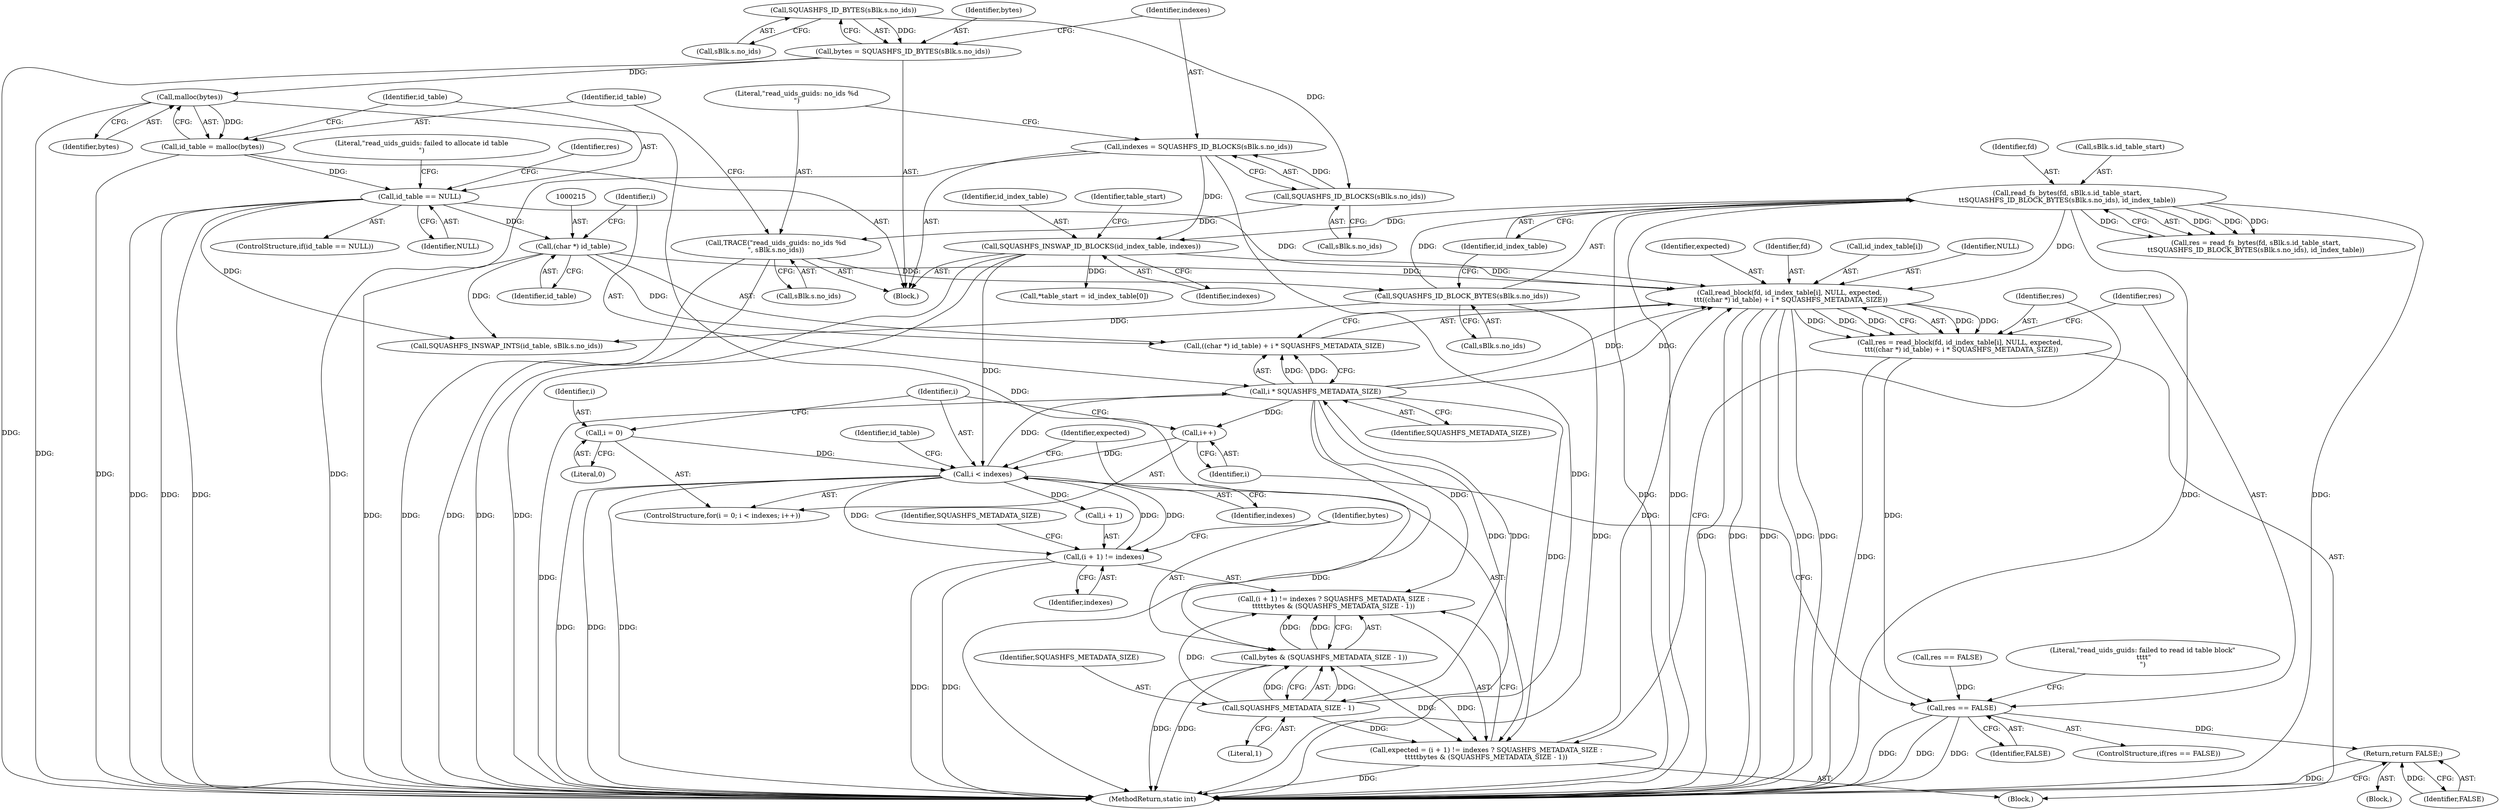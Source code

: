 digraph "0_squashfs-tools_f95864afe8833fe3ad782d714b41378e860977b1_3@API" {
"1000206" [label="(Call,read_block(fd, id_index_table[i], NULL, expected,\n \t\t\t((char *) id_table) + i * SQUASHFS_METADATA_SIZE))"];
"1000147" [label="(Call,read_fs_bytes(fd, sBlk.s.id_table_start,\n\t\tSQUASHFS_ID_BLOCK_BYTES(sBlk.s.no_ids), id_index_table))"];
"1000154" [label="(Call,SQUASHFS_ID_BLOCK_BYTES(sBlk.s.no_ids))"];
"1000125" [label="(Call,TRACE(\"read_uids_guids: no_ids %d\n\", sBlk.s.no_ids))"];
"1000118" [label="(Call,SQUASHFS_ID_BLOCKS(sBlk.s.no_ids))"];
"1000109" [label="(Call,SQUASHFS_ID_BYTES(sBlk.s.no_ids))"];
"1000170" [label="(Call,SQUASHFS_INSWAP_ID_BLOCKS(id_index_table, indexes))"];
"1000116" [label="(Call,indexes = SQUASHFS_ID_BLOCKS(sBlk.s.no_ids))"];
"1000137" [label="(Call,id_table == NULL)"];
"1000132" [label="(Call,id_table = malloc(bytes))"];
"1000134" [label="(Call,malloc(bytes))"];
"1000107" [label="(Call,bytes = SQUASHFS_ID_BYTES(sBlk.s.no_ids))"];
"1000190" [label="(Call,expected = (i + 1) != indexes ? SQUASHFS_METADATA_SIZE :\n\t\t\t\t\tbytes & (SQUASHFS_METADATA_SIZE - 1))"];
"1000217" [label="(Call,i * SQUASHFS_METADATA_SIZE)"];
"1000183" [label="(Call,i < indexes)"];
"1000186" [label="(Call,i++)"];
"1000180" [label="(Call,i = 0)"];
"1000193" [label="(Call,(i + 1) != indexes)"];
"1000201" [label="(Call,SQUASHFS_METADATA_SIZE - 1)"];
"1000199" [label="(Call,bytes & (SQUASHFS_METADATA_SIZE - 1))"];
"1000214" [label="(Call,(char *) id_table)"];
"1000204" [label="(Call,res = read_block(fd, id_index_table[i], NULL, expected,\n \t\t\t((char *) id_table) + i * SQUASHFS_METADATA_SIZE))"];
"1000221" [label="(Call,res == FALSE)"];
"1000227" [label="(Return,return FALSE;)"];
"1000108" [label="(Identifier,bytes)"];
"1000116" [label="(Call,indexes = SQUASHFS_ID_BLOCKS(sBlk.s.no_ids))"];
"1000226" [label="(Literal,\"read_uids_guids: failed to read id table block\"\n \t\t\t\t\"\n\")"];
"1000206" [label="(Call,read_block(fd, id_index_table[i], NULL, expected,\n \t\t\t((char *) id_table) + i * SQUASHFS_METADATA_SIZE))"];
"1000184" [label="(Identifier,i)"];
"1000109" [label="(Call,SQUASHFS_ID_BYTES(sBlk.s.no_ids))"];
"1000142" [label="(Literal,\"read_uids_guids: failed to allocate id table\n\")"];
"1000117" [label="(Identifier,indexes)"];
"1000125" [label="(Call,TRACE(\"read_uids_guids: no_ids %d\n\", sBlk.s.no_ids))"];
"1000138" [label="(Identifier,id_table)"];
"1000220" [label="(ControlStructure,if(res == FALSE))"];
"1000219" [label="(Identifier,SQUASHFS_METADATA_SIZE)"];
"1000204" [label="(Call,res = read_block(fd, id_index_table[i], NULL, expected,\n \t\t\t((char *) id_table) + i * SQUASHFS_METADATA_SIZE))"];
"1000145" [label="(Call,res = read_fs_bytes(fd, sBlk.s.id_table_start,\n\t\tSQUASHFS_ID_BLOCK_BYTES(sBlk.s.no_ids), id_index_table))"];
"1000170" [label="(Call,SQUASHFS_INSWAP_ID_BLOCKS(id_index_table, indexes))"];
"1000199" [label="(Call,bytes & (SQUASHFS_METADATA_SIZE - 1))"];
"1000179" [label="(ControlStructure,for(i = 0; i < indexes; i++))"];
"1000182" [label="(Literal,0)"];
"1000221" [label="(Call,res == FALSE)"];
"1000223" [label="(Identifier,FALSE)"];
"1000197" [label="(Identifier,indexes)"];
"1000136" [label="(ControlStructure,if(id_table == NULL))"];
"1000110" [label="(Call,sBlk.s.no_ids)"];
"1000180" [label="(Call,i = 0)"];
"1000194" [label="(Call,i + 1)"];
"1000127" [label="(Call,sBlk.s.no_ids)"];
"1000212" [label="(Identifier,expected)"];
"1000205" [label="(Identifier,res)"];
"1000119" [label="(Call,sBlk.s.no_ids)"];
"1000213" [label="(Call,((char *) id_table) + i * SQUASHFS_METADATA_SIZE)"];
"1000207" [label="(Identifier,fd)"];
"1000133" [label="(Identifier,id_table)"];
"1000118" [label="(Call,SQUASHFS_ID_BLOCKS(sBlk.s.no_ids))"];
"1000193" [label="(Call,(i + 1) != indexes)"];
"1000135" [label="(Identifier,bytes)"];
"1000230" [label="(Identifier,id_table)"];
"1000173" [label="(Call,*table_start = id_index_table[0])"];
"1000191" [label="(Identifier,expected)"];
"1000190" [label="(Call,expected = (i + 1) != indexes ? SQUASHFS_METADATA_SIZE :\n\t\t\t\t\tbytes & (SQUASHFS_METADATA_SIZE - 1))"];
"1000186" [label="(Call,i++)"];
"1000208" [label="(Call,id_index_table[i])"];
"1000147" [label="(Call,read_fs_bytes(fd, sBlk.s.id_table_start,\n\t\tSQUASHFS_ID_BLOCK_BYTES(sBlk.s.no_ids), id_index_table))"];
"1000137" [label="(Call,id_table == NULL)"];
"1000187" [label="(Identifier,i)"];
"1000211" [label="(Identifier,NULL)"];
"1000227" [label="(Return,return FALSE;)"];
"1000200" [label="(Identifier,bytes)"];
"1000216" [label="(Identifier,id_table)"];
"1000149" [label="(Call,sBlk.s.id_table_start)"];
"1000238" [label="(MethodReturn,static int)"];
"1000175" [label="(Identifier,table_start)"];
"1000172" [label="(Identifier,indexes)"];
"1000198" [label="(Identifier,SQUASHFS_METADATA_SIZE)"];
"1000217" [label="(Call,i * SQUASHFS_METADATA_SIZE)"];
"1000183" [label="(Call,i < indexes)"];
"1000192" [label="(Call,(i + 1) != indexes ? SQUASHFS_METADATA_SIZE :\n\t\t\t\t\tbytes & (SQUASHFS_METADATA_SIZE - 1))"];
"1000222" [label="(Identifier,res)"];
"1000224" [label="(Block,)"];
"1000228" [label="(Identifier,FALSE)"];
"1000218" [label="(Identifier,i)"];
"1000107" [label="(Call,bytes = SQUASHFS_ID_BYTES(sBlk.s.no_ids))"];
"1000214" [label="(Call,(char *) id_table)"];
"1000185" [label="(Identifier,indexes)"];
"1000201" [label="(Call,SQUASHFS_METADATA_SIZE - 1)"];
"1000181" [label="(Identifier,i)"];
"1000134" [label="(Call,malloc(bytes))"];
"1000203" [label="(Literal,1)"];
"1000148" [label="(Identifier,fd)"];
"1000155" [label="(Call,sBlk.s.no_ids)"];
"1000171" [label="(Identifier,id_index_table)"];
"1000154" [label="(Call,SQUASHFS_ID_BLOCK_BYTES(sBlk.s.no_ids))"];
"1000160" [label="(Identifier,id_index_table)"];
"1000103" [label="(Block,)"];
"1000139" [label="(Identifier,NULL)"];
"1000202" [label="(Identifier,SQUASHFS_METADATA_SIZE)"];
"1000162" [label="(Call,res == FALSE)"];
"1000126" [label="(Literal,\"read_uids_guids: no_ids %d\n\")"];
"1000146" [label="(Identifier,res)"];
"1000132" [label="(Call,id_table = malloc(bytes))"];
"1000229" [label="(Call,SQUASHFS_INSWAP_INTS(id_table, sBlk.s.no_ids))"];
"1000188" [label="(Block,)"];
"1000206" -> "1000204"  [label="AST: "];
"1000206" -> "1000213"  [label="CFG: "];
"1000207" -> "1000206"  [label="AST: "];
"1000208" -> "1000206"  [label="AST: "];
"1000211" -> "1000206"  [label="AST: "];
"1000212" -> "1000206"  [label="AST: "];
"1000213" -> "1000206"  [label="AST: "];
"1000204" -> "1000206"  [label="CFG: "];
"1000206" -> "1000238"  [label="DDG: "];
"1000206" -> "1000238"  [label="DDG: "];
"1000206" -> "1000238"  [label="DDG: "];
"1000206" -> "1000238"  [label="DDG: "];
"1000206" -> "1000238"  [label="DDG: "];
"1000206" -> "1000204"  [label="DDG: "];
"1000206" -> "1000204"  [label="DDG: "];
"1000206" -> "1000204"  [label="DDG: "];
"1000206" -> "1000204"  [label="DDG: "];
"1000206" -> "1000204"  [label="DDG: "];
"1000147" -> "1000206"  [label="DDG: "];
"1000170" -> "1000206"  [label="DDG: "];
"1000137" -> "1000206"  [label="DDG: "];
"1000190" -> "1000206"  [label="DDG: "];
"1000214" -> "1000206"  [label="DDG: "];
"1000217" -> "1000206"  [label="DDG: "];
"1000217" -> "1000206"  [label="DDG: "];
"1000147" -> "1000145"  [label="AST: "];
"1000147" -> "1000160"  [label="CFG: "];
"1000148" -> "1000147"  [label="AST: "];
"1000149" -> "1000147"  [label="AST: "];
"1000154" -> "1000147"  [label="AST: "];
"1000160" -> "1000147"  [label="AST: "];
"1000145" -> "1000147"  [label="CFG: "];
"1000147" -> "1000238"  [label="DDG: "];
"1000147" -> "1000238"  [label="DDG: "];
"1000147" -> "1000238"  [label="DDG: "];
"1000147" -> "1000238"  [label="DDG: "];
"1000147" -> "1000145"  [label="DDG: "];
"1000147" -> "1000145"  [label="DDG: "];
"1000147" -> "1000145"  [label="DDG: "];
"1000147" -> "1000145"  [label="DDG: "];
"1000154" -> "1000147"  [label="DDG: "];
"1000147" -> "1000170"  [label="DDG: "];
"1000154" -> "1000155"  [label="CFG: "];
"1000155" -> "1000154"  [label="AST: "];
"1000160" -> "1000154"  [label="CFG: "];
"1000154" -> "1000238"  [label="DDG: "];
"1000125" -> "1000154"  [label="DDG: "];
"1000154" -> "1000229"  [label="DDG: "];
"1000125" -> "1000103"  [label="AST: "];
"1000125" -> "1000127"  [label="CFG: "];
"1000126" -> "1000125"  [label="AST: "];
"1000127" -> "1000125"  [label="AST: "];
"1000133" -> "1000125"  [label="CFG: "];
"1000125" -> "1000238"  [label="DDG: "];
"1000125" -> "1000238"  [label="DDG: "];
"1000118" -> "1000125"  [label="DDG: "];
"1000118" -> "1000116"  [label="AST: "];
"1000118" -> "1000119"  [label="CFG: "];
"1000119" -> "1000118"  [label="AST: "];
"1000116" -> "1000118"  [label="CFG: "];
"1000118" -> "1000116"  [label="DDG: "];
"1000109" -> "1000118"  [label="DDG: "];
"1000109" -> "1000107"  [label="AST: "];
"1000109" -> "1000110"  [label="CFG: "];
"1000110" -> "1000109"  [label="AST: "];
"1000107" -> "1000109"  [label="CFG: "];
"1000109" -> "1000107"  [label="DDG: "];
"1000170" -> "1000103"  [label="AST: "];
"1000170" -> "1000172"  [label="CFG: "];
"1000171" -> "1000170"  [label="AST: "];
"1000172" -> "1000170"  [label="AST: "];
"1000175" -> "1000170"  [label="CFG: "];
"1000170" -> "1000238"  [label="DDG: "];
"1000170" -> "1000238"  [label="DDG: "];
"1000116" -> "1000170"  [label="DDG: "];
"1000170" -> "1000173"  [label="DDG: "];
"1000170" -> "1000183"  [label="DDG: "];
"1000116" -> "1000103"  [label="AST: "];
"1000117" -> "1000116"  [label="AST: "];
"1000126" -> "1000116"  [label="CFG: "];
"1000116" -> "1000238"  [label="DDG: "];
"1000116" -> "1000238"  [label="DDG: "];
"1000137" -> "1000136"  [label="AST: "];
"1000137" -> "1000139"  [label="CFG: "];
"1000138" -> "1000137"  [label="AST: "];
"1000139" -> "1000137"  [label="AST: "];
"1000142" -> "1000137"  [label="CFG: "];
"1000146" -> "1000137"  [label="CFG: "];
"1000137" -> "1000238"  [label="DDG: "];
"1000137" -> "1000238"  [label="DDG: "];
"1000137" -> "1000238"  [label="DDG: "];
"1000132" -> "1000137"  [label="DDG: "];
"1000137" -> "1000214"  [label="DDG: "];
"1000137" -> "1000229"  [label="DDG: "];
"1000132" -> "1000103"  [label="AST: "];
"1000132" -> "1000134"  [label="CFG: "];
"1000133" -> "1000132"  [label="AST: "];
"1000134" -> "1000132"  [label="AST: "];
"1000138" -> "1000132"  [label="CFG: "];
"1000132" -> "1000238"  [label="DDG: "];
"1000134" -> "1000132"  [label="DDG: "];
"1000134" -> "1000135"  [label="CFG: "];
"1000135" -> "1000134"  [label="AST: "];
"1000134" -> "1000238"  [label="DDG: "];
"1000107" -> "1000134"  [label="DDG: "];
"1000134" -> "1000199"  [label="DDG: "];
"1000107" -> "1000103"  [label="AST: "];
"1000108" -> "1000107"  [label="AST: "];
"1000117" -> "1000107"  [label="CFG: "];
"1000107" -> "1000238"  [label="DDG: "];
"1000190" -> "1000188"  [label="AST: "];
"1000190" -> "1000192"  [label="CFG: "];
"1000191" -> "1000190"  [label="AST: "];
"1000192" -> "1000190"  [label="AST: "];
"1000205" -> "1000190"  [label="CFG: "];
"1000190" -> "1000238"  [label="DDG: "];
"1000217" -> "1000190"  [label="DDG: "];
"1000201" -> "1000190"  [label="DDG: "];
"1000199" -> "1000190"  [label="DDG: "];
"1000199" -> "1000190"  [label="DDG: "];
"1000217" -> "1000213"  [label="AST: "];
"1000217" -> "1000219"  [label="CFG: "];
"1000218" -> "1000217"  [label="AST: "];
"1000219" -> "1000217"  [label="AST: "];
"1000213" -> "1000217"  [label="CFG: "];
"1000217" -> "1000238"  [label="DDG: "];
"1000217" -> "1000238"  [label="DDG: "];
"1000217" -> "1000186"  [label="DDG: "];
"1000217" -> "1000192"  [label="DDG: "];
"1000217" -> "1000201"  [label="DDG: "];
"1000217" -> "1000213"  [label="DDG: "];
"1000217" -> "1000213"  [label="DDG: "];
"1000183" -> "1000217"  [label="DDG: "];
"1000201" -> "1000217"  [label="DDG: "];
"1000183" -> "1000179"  [label="AST: "];
"1000183" -> "1000185"  [label="CFG: "];
"1000184" -> "1000183"  [label="AST: "];
"1000185" -> "1000183"  [label="AST: "];
"1000191" -> "1000183"  [label="CFG: "];
"1000230" -> "1000183"  [label="CFG: "];
"1000183" -> "1000238"  [label="DDG: "];
"1000183" -> "1000238"  [label="DDG: "];
"1000183" -> "1000238"  [label="DDG: "];
"1000186" -> "1000183"  [label="DDG: "];
"1000180" -> "1000183"  [label="DDG: "];
"1000193" -> "1000183"  [label="DDG: "];
"1000183" -> "1000193"  [label="DDG: "];
"1000183" -> "1000193"  [label="DDG: "];
"1000183" -> "1000194"  [label="DDG: "];
"1000186" -> "1000179"  [label="AST: "];
"1000186" -> "1000187"  [label="CFG: "];
"1000187" -> "1000186"  [label="AST: "];
"1000184" -> "1000186"  [label="CFG: "];
"1000180" -> "1000179"  [label="AST: "];
"1000180" -> "1000182"  [label="CFG: "];
"1000181" -> "1000180"  [label="AST: "];
"1000182" -> "1000180"  [label="AST: "];
"1000184" -> "1000180"  [label="CFG: "];
"1000193" -> "1000192"  [label="AST: "];
"1000193" -> "1000197"  [label="CFG: "];
"1000194" -> "1000193"  [label="AST: "];
"1000197" -> "1000193"  [label="AST: "];
"1000198" -> "1000193"  [label="CFG: "];
"1000200" -> "1000193"  [label="CFG: "];
"1000193" -> "1000238"  [label="DDG: "];
"1000193" -> "1000238"  [label="DDG: "];
"1000201" -> "1000199"  [label="AST: "];
"1000201" -> "1000203"  [label="CFG: "];
"1000202" -> "1000201"  [label="AST: "];
"1000203" -> "1000201"  [label="AST: "];
"1000199" -> "1000201"  [label="CFG: "];
"1000201" -> "1000192"  [label="DDG: "];
"1000201" -> "1000199"  [label="DDG: "];
"1000201" -> "1000199"  [label="DDG: "];
"1000199" -> "1000192"  [label="AST: "];
"1000200" -> "1000199"  [label="AST: "];
"1000192" -> "1000199"  [label="CFG: "];
"1000199" -> "1000238"  [label="DDG: "];
"1000199" -> "1000238"  [label="DDG: "];
"1000199" -> "1000192"  [label="DDG: "];
"1000199" -> "1000192"  [label="DDG: "];
"1000214" -> "1000213"  [label="AST: "];
"1000214" -> "1000216"  [label="CFG: "];
"1000215" -> "1000214"  [label="AST: "];
"1000216" -> "1000214"  [label="AST: "];
"1000218" -> "1000214"  [label="CFG: "];
"1000214" -> "1000238"  [label="DDG: "];
"1000214" -> "1000213"  [label="DDG: "];
"1000214" -> "1000229"  [label="DDG: "];
"1000204" -> "1000188"  [label="AST: "];
"1000205" -> "1000204"  [label="AST: "];
"1000222" -> "1000204"  [label="CFG: "];
"1000204" -> "1000238"  [label="DDG: "];
"1000204" -> "1000221"  [label="DDG: "];
"1000221" -> "1000220"  [label="AST: "];
"1000221" -> "1000223"  [label="CFG: "];
"1000222" -> "1000221"  [label="AST: "];
"1000223" -> "1000221"  [label="AST: "];
"1000226" -> "1000221"  [label="CFG: "];
"1000187" -> "1000221"  [label="CFG: "];
"1000221" -> "1000238"  [label="DDG: "];
"1000221" -> "1000238"  [label="DDG: "];
"1000221" -> "1000238"  [label="DDG: "];
"1000162" -> "1000221"  [label="DDG: "];
"1000221" -> "1000227"  [label="DDG: "];
"1000227" -> "1000224"  [label="AST: "];
"1000227" -> "1000228"  [label="CFG: "];
"1000228" -> "1000227"  [label="AST: "];
"1000238" -> "1000227"  [label="CFG: "];
"1000227" -> "1000238"  [label="DDG: "];
"1000228" -> "1000227"  [label="DDG: "];
}

